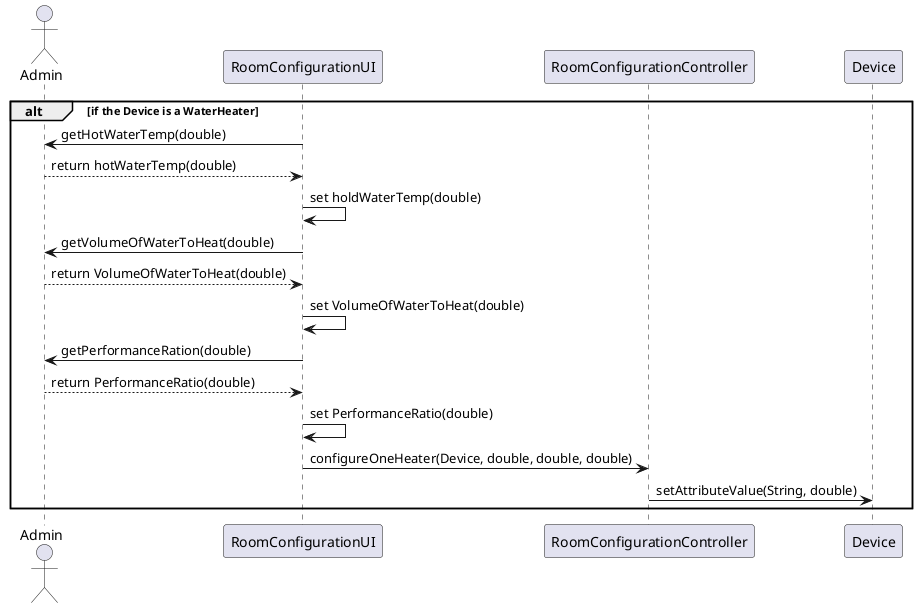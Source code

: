 @startuml
actor Admin
alt if the Device is a WaterHeater
    RoomConfigurationUI -> Admin: getHotWaterTemp(double)
    Admin --> RoomConfigurationUI: return hotWaterTemp(double)
    RoomConfigurationUI ->RoomConfigurationUI: set holdWaterTemp(double)
    RoomConfigurationUI -> Admin: getVolumeOfWaterToHeat(double)
    Admin --> RoomConfigurationUI: return VolumeOfWaterToHeat(double)
    RoomConfigurationUI -> RoomConfigurationUI: set VolumeOfWaterToHeat(double)
    RoomConfigurationUI -> Admin: getPerformanceRation(double)
    Admin --> RoomConfigurationUI: return PerformanceRatio(double)
    RoomConfigurationUI -> RoomConfigurationUI: set PerformanceRatio(double)
    RoomConfigurationUI -> RoomConfigurationController: configureOneHeater(Device, double, double, double)
    RoomConfigurationController -> Device: setAttributeValue(String, double)
end
@enduml